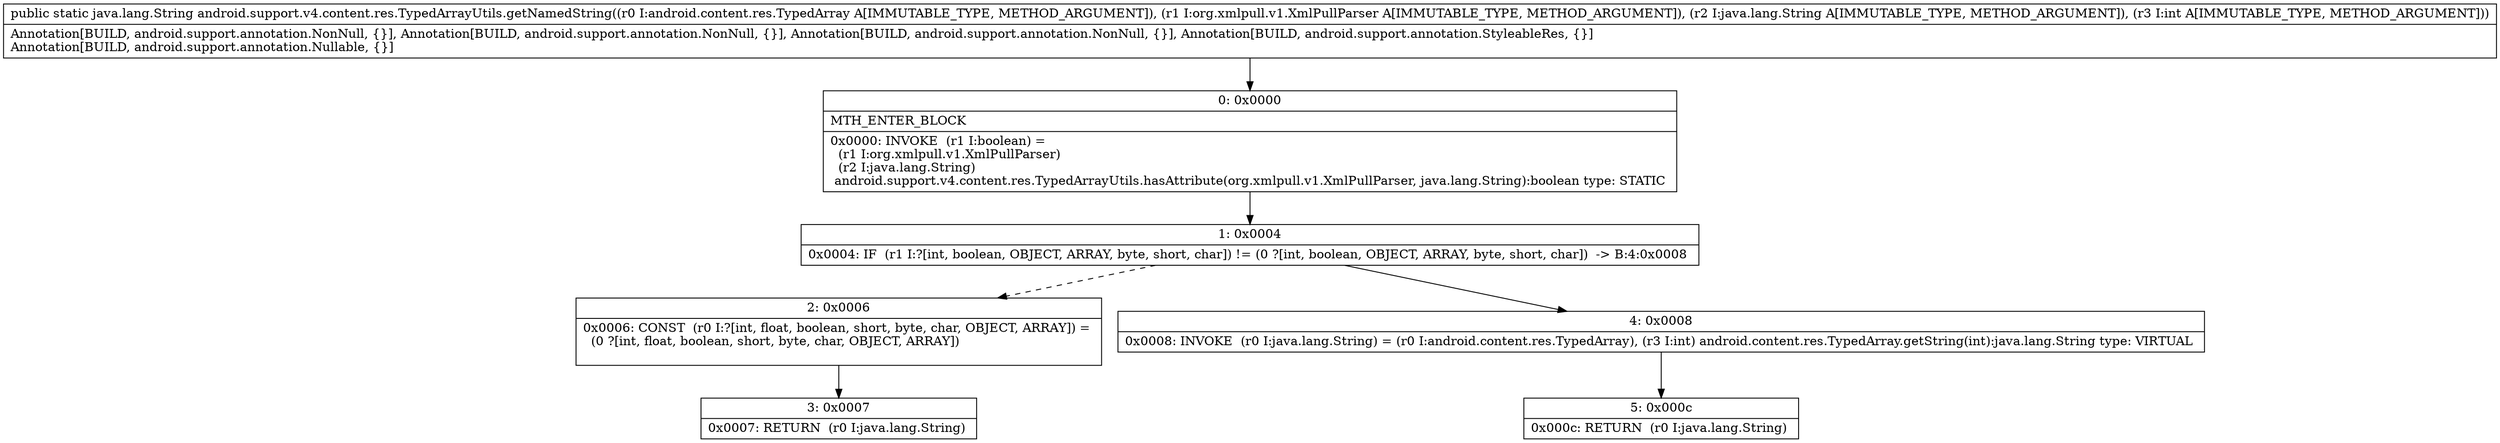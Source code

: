 digraph "CFG forandroid.support.v4.content.res.TypedArrayUtils.getNamedString(Landroid\/content\/res\/TypedArray;Lorg\/xmlpull\/v1\/XmlPullParser;Ljava\/lang\/String;I)Ljava\/lang\/String;" {
Node_0 [shape=record,label="{0\:\ 0x0000|MTH_ENTER_BLOCK\l|0x0000: INVOKE  (r1 I:boolean) = \l  (r1 I:org.xmlpull.v1.XmlPullParser)\l  (r2 I:java.lang.String)\l android.support.v4.content.res.TypedArrayUtils.hasAttribute(org.xmlpull.v1.XmlPullParser, java.lang.String):boolean type: STATIC \l}"];
Node_1 [shape=record,label="{1\:\ 0x0004|0x0004: IF  (r1 I:?[int, boolean, OBJECT, ARRAY, byte, short, char]) != (0 ?[int, boolean, OBJECT, ARRAY, byte, short, char])  \-\> B:4:0x0008 \l}"];
Node_2 [shape=record,label="{2\:\ 0x0006|0x0006: CONST  (r0 I:?[int, float, boolean, short, byte, char, OBJECT, ARRAY]) = \l  (0 ?[int, float, boolean, short, byte, char, OBJECT, ARRAY])\l \l}"];
Node_3 [shape=record,label="{3\:\ 0x0007|0x0007: RETURN  (r0 I:java.lang.String) \l}"];
Node_4 [shape=record,label="{4\:\ 0x0008|0x0008: INVOKE  (r0 I:java.lang.String) = (r0 I:android.content.res.TypedArray), (r3 I:int) android.content.res.TypedArray.getString(int):java.lang.String type: VIRTUAL \l}"];
Node_5 [shape=record,label="{5\:\ 0x000c|0x000c: RETURN  (r0 I:java.lang.String) \l}"];
MethodNode[shape=record,label="{public static java.lang.String android.support.v4.content.res.TypedArrayUtils.getNamedString((r0 I:android.content.res.TypedArray A[IMMUTABLE_TYPE, METHOD_ARGUMENT]), (r1 I:org.xmlpull.v1.XmlPullParser A[IMMUTABLE_TYPE, METHOD_ARGUMENT]), (r2 I:java.lang.String A[IMMUTABLE_TYPE, METHOD_ARGUMENT]), (r3 I:int A[IMMUTABLE_TYPE, METHOD_ARGUMENT]))  | Annotation[BUILD, android.support.annotation.NonNull, \{\}], Annotation[BUILD, android.support.annotation.NonNull, \{\}], Annotation[BUILD, android.support.annotation.NonNull, \{\}], Annotation[BUILD, android.support.annotation.StyleableRes, \{\}]\lAnnotation[BUILD, android.support.annotation.Nullable, \{\}]\l}"];
MethodNode -> Node_0;
Node_0 -> Node_1;
Node_1 -> Node_2[style=dashed];
Node_1 -> Node_4;
Node_2 -> Node_3;
Node_4 -> Node_5;
}

